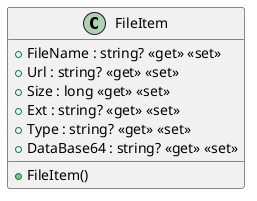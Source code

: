 @startuml FileItem
class FileItem  {
    + FileName : string? <<get>> <<set>>
    + Url : string? <<get>> <<set>>
    + Size : long <<get>> <<set>>
    + Ext : string? <<get>> <<set>>
    + Type : string? <<get>> <<set>>
    + DataBase64 : string? <<get>> <<set>>
    + FileItem()
}
@enduml